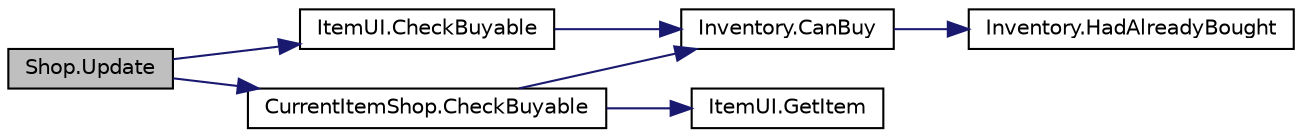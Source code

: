 digraph "Shop.Update"
{
 // INTERACTIVE_SVG=YES
 // LATEX_PDF_SIZE
  bgcolor="transparent";
  edge [fontname="Helvetica",fontsize="10",labelfontname="Helvetica",labelfontsize="10"];
  node [fontname="Helvetica",fontsize="10",shape=record];
  rankdir="LR";
  Node1 [label="Shop.Update",height=0.2,width=0.4,color="black", fillcolor="grey75", style="filled", fontcolor="black",tooltip=" "];
  Node1 -> Node2 [color="midnightblue",fontsize="10",style="solid",fontname="Helvetica"];
  Node2 [label="CurrentItemShop.CheckBuyable",height=0.2,width=0.4,color="black",URL="$class_current_item_shop.html#a96327722769d2770bdf5cebc78efbb03",tooltip=" "];
  Node2 -> Node3 [color="midnightblue",fontsize="10",style="solid",fontname="Helvetica"];
  Node3 [label="Inventory.CanBuy",height=0.2,width=0.4,color="black",URL="$class_inventory.html#a4eba5ec568d6e06c754b71057888fcdd",tooltip=" "];
  Node3 -> Node4 [color="midnightblue",fontsize="10",style="solid",fontname="Helvetica"];
  Node4 [label="Inventory.HadAlreadyBought",height=0.2,width=0.4,color="black",URL="$class_inventory.html#a78bab4c24d6da82bdef1a27f5c33934e",tooltip=" "];
  Node2 -> Node5 [color="midnightblue",fontsize="10",style="solid",fontname="Helvetica"];
  Node5 [label="ItemUI.GetItem",height=0.2,width=0.4,color="black",URL="$class_item_u_i.html#a3621f37c3d29275407a00265d7823825",tooltip=" "];
  Node1 -> Node6 [color="midnightblue",fontsize="10",style="solid",fontname="Helvetica"];
  Node6 [label="ItemUI.CheckBuyable",height=0.2,width=0.4,color="black",URL="$class_item_u_i.html#aea5d8c789ccc8a8f0b2df526321f7b5e",tooltip=" "];
  Node6 -> Node3 [color="midnightblue",fontsize="10",style="solid",fontname="Helvetica"];
}
